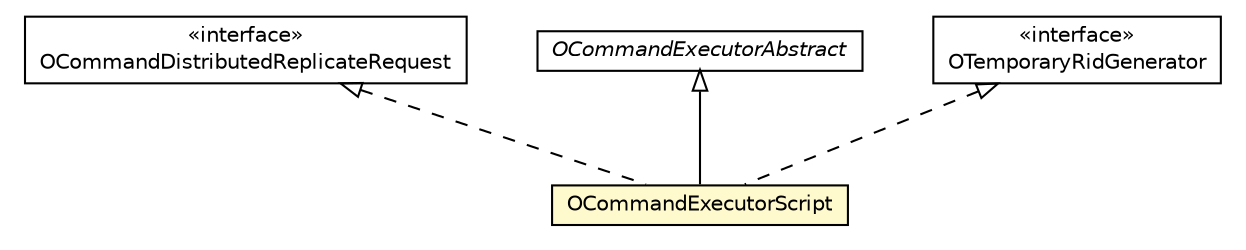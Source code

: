 #!/usr/local/bin/dot
#
# Class diagram 
# Generated by UMLGraph version R5_6-24-gf6e263 (http://www.umlgraph.org/)
#

digraph G {
	edge [fontname="Helvetica",fontsize=10,labelfontname="Helvetica",labelfontsize=10];
	node [fontname="Helvetica",fontsize=10,shape=plaintext];
	nodesep=0.25;
	ranksep=0.5;
	// com.orientechnologies.orient.core.command.OCommandDistributedReplicateRequest
	c1103973 [label=<<table title="com.orientechnologies.orient.core.command.OCommandDistributedReplicateRequest" border="0" cellborder="1" cellspacing="0" cellpadding="2" port="p" href="../OCommandDistributedReplicateRequest.html">
		<tr><td><table border="0" cellspacing="0" cellpadding="1">
<tr><td align="center" balign="center"> &#171;interface&#187; </td></tr>
<tr><td align="center" balign="center"> OCommandDistributedReplicateRequest </td></tr>
		</table></td></tr>
		</table>>, URL="../OCommandDistributedReplicateRequest.html", fontname="Helvetica", fontcolor="black", fontsize=10.0];
	// com.orientechnologies.orient.core.command.OCommandExecutorAbstract
	c1103986 [label=<<table title="com.orientechnologies.orient.core.command.OCommandExecutorAbstract" border="0" cellborder="1" cellspacing="0" cellpadding="2" port="p" href="../OCommandExecutorAbstract.html">
		<tr><td><table border="0" cellspacing="0" cellpadding="1">
<tr><td align="center" balign="center"><font face="Helvetica-Oblique"> OCommandExecutorAbstract </font></td></tr>
		</table></td></tr>
		</table>>, URL="../OCommandExecutorAbstract.html", fontname="Helvetica", fontcolor="black", fontsize=10.0];
	// com.orientechnologies.orient.core.command.script.OCommandExecutorScript
	c1104001 [label=<<table title="com.orientechnologies.orient.core.command.script.OCommandExecutorScript" border="0" cellborder="1" cellspacing="0" cellpadding="2" port="p" bgcolor="lemonChiffon" href="./OCommandExecutorScript.html">
		<tr><td><table border="0" cellspacing="0" cellpadding="1">
<tr><td align="center" balign="center"> OCommandExecutorScript </td></tr>
		</table></td></tr>
		</table>>, URL="./OCommandExecutorScript.html", fontname="Helvetica", fontcolor="black", fontsize=10.0];
	// com.orientechnologies.orient.core.sql.OTemporaryRidGenerator
	c1104025 [label=<<table title="com.orientechnologies.orient.core.sql.OTemporaryRidGenerator" border="0" cellborder="1" cellspacing="0" cellpadding="2" port="p" href="../../sql/OTemporaryRidGenerator.html">
		<tr><td><table border="0" cellspacing="0" cellpadding="1">
<tr><td align="center" balign="center"> &#171;interface&#187; </td></tr>
<tr><td align="center" balign="center"> OTemporaryRidGenerator </td></tr>
		</table></td></tr>
		</table>>, URL="../../sql/OTemporaryRidGenerator.html", fontname="Helvetica", fontcolor="black", fontsize=10.0];
	//com.orientechnologies.orient.core.command.script.OCommandExecutorScript extends com.orientechnologies.orient.core.command.OCommandExecutorAbstract
	c1103986:p -> c1104001:p [dir=back,arrowtail=empty];
	//com.orientechnologies.orient.core.command.script.OCommandExecutorScript implements com.orientechnologies.orient.core.command.OCommandDistributedReplicateRequest
	c1103973:p -> c1104001:p [dir=back,arrowtail=empty,style=dashed];
	//com.orientechnologies.orient.core.command.script.OCommandExecutorScript implements com.orientechnologies.orient.core.sql.OTemporaryRidGenerator
	c1104025:p -> c1104001:p [dir=back,arrowtail=empty,style=dashed];
}

